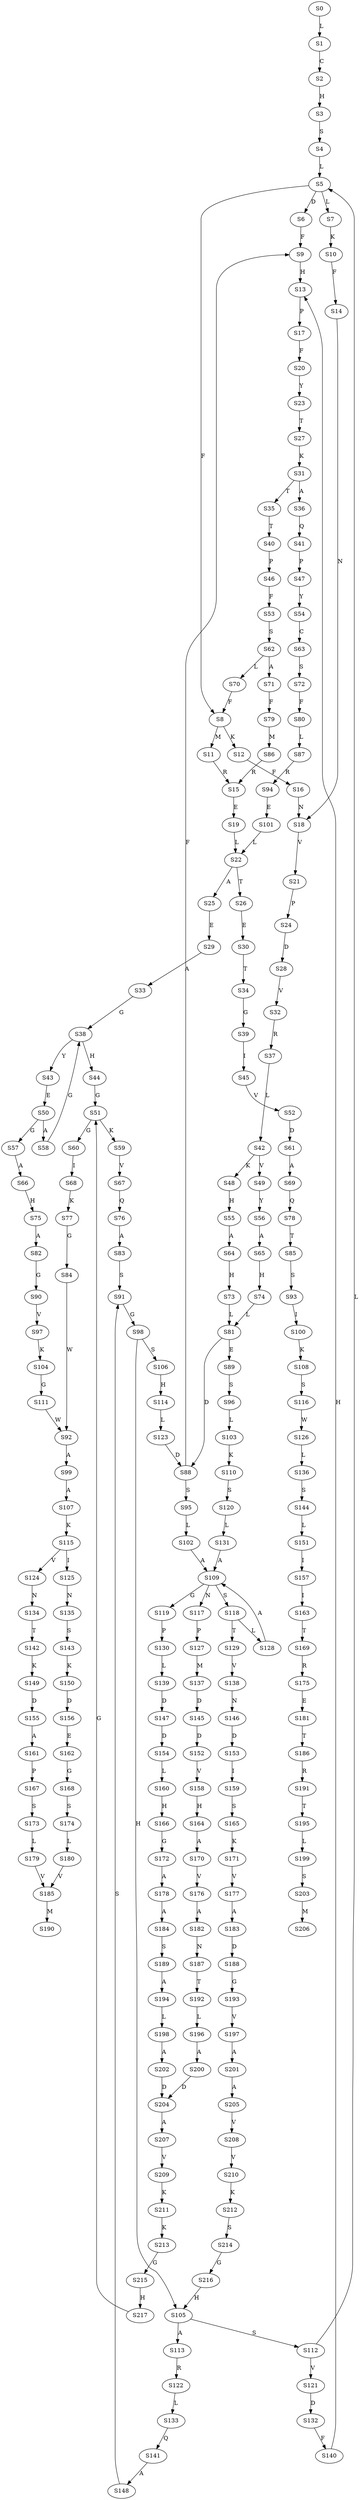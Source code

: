 strict digraph  {
	S0 -> S1 [ label = L ];
	S1 -> S2 [ label = C ];
	S2 -> S3 [ label = H ];
	S3 -> S4 [ label = S ];
	S4 -> S5 [ label = L ];
	S5 -> S6 [ label = D ];
	S5 -> S7 [ label = L ];
	S5 -> S8 [ label = F ];
	S6 -> S9 [ label = F ];
	S7 -> S10 [ label = K ];
	S8 -> S11 [ label = M ];
	S8 -> S12 [ label = K ];
	S9 -> S13 [ label = H ];
	S10 -> S14 [ label = F ];
	S11 -> S15 [ label = R ];
	S12 -> S16 [ label = F ];
	S13 -> S17 [ label = P ];
	S14 -> S18 [ label = N ];
	S15 -> S19 [ label = E ];
	S16 -> S18 [ label = N ];
	S17 -> S20 [ label = F ];
	S18 -> S21 [ label = V ];
	S19 -> S22 [ label = L ];
	S20 -> S23 [ label = Y ];
	S21 -> S24 [ label = P ];
	S22 -> S25 [ label = A ];
	S22 -> S26 [ label = T ];
	S23 -> S27 [ label = T ];
	S24 -> S28 [ label = D ];
	S25 -> S29 [ label = E ];
	S26 -> S30 [ label = E ];
	S27 -> S31 [ label = K ];
	S28 -> S32 [ label = V ];
	S29 -> S33 [ label = A ];
	S30 -> S34 [ label = T ];
	S31 -> S35 [ label = T ];
	S31 -> S36 [ label = A ];
	S32 -> S37 [ label = R ];
	S33 -> S38 [ label = G ];
	S34 -> S39 [ label = G ];
	S35 -> S40 [ label = T ];
	S36 -> S41 [ label = Q ];
	S37 -> S42 [ label = L ];
	S38 -> S43 [ label = Y ];
	S38 -> S44 [ label = H ];
	S39 -> S45 [ label = I ];
	S40 -> S46 [ label = P ];
	S41 -> S47 [ label = P ];
	S42 -> S48 [ label = K ];
	S42 -> S49 [ label = V ];
	S43 -> S50 [ label = E ];
	S44 -> S51 [ label = G ];
	S45 -> S52 [ label = V ];
	S46 -> S53 [ label = F ];
	S47 -> S54 [ label = Y ];
	S48 -> S55 [ label = H ];
	S49 -> S56 [ label = Y ];
	S50 -> S57 [ label = G ];
	S50 -> S58 [ label = A ];
	S51 -> S59 [ label = K ];
	S51 -> S60 [ label = G ];
	S52 -> S61 [ label = D ];
	S53 -> S62 [ label = S ];
	S54 -> S63 [ label = C ];
	S55 -> S64 [ label = A ];
	S56 -> S65 [ label = A ];
	S57 -> S66 [ label = A ];
	S58 -> S38 [ label = G ];
	S59 -> S67 [ label = V ];
	S60 -> S68 [ label = I ];
	S61 -> S69 [ label = A ];
	S62 -> S70 [ label = L ];
	S62 -> S71 [ label = A ];
	S63 -> S72 [ label = S ];
	S64 -> S73 [ label = H ];
	S65 -> S74 [ label = H ];
	S66 -> S75 [ label = H ];
	S67 -> S76 [ label = Q ];
	S68 -> S77 [ label = K ];
	S69 -> S78 [ label = Q ];
	S70 -> S8 [ label = F ];
	S71 -> S79 [ label = F ];
	S72 -> S80 [ label = F ];
	S73 -> S81 [ label = L ];
	S74 -> S81 [ label = L ];
	S75 -> S82 [ label = A ];
	S76 -> S83 [ label = A ];
	S77 -> S84 [ label = G ];
	S78 -> S85 [ label = T ];
	S79 -> S86 [ label = M ];
	S80 -> S87 [ label = L ];
	S81 -> S88 [ label = D ];
	S81 -> S89 [ label = E ];
	S82 -> S90 [ label = G ];
	S83 -> S91 [ label = S ];
	S84 -> S92 [ label = W ];
	S85 -> S93 [ label = S ];
	S86 -> S15 [ label = R ];
	S87 -> S94 [ label = R ];
	S88 -> S95 [ label = S ];
	S88 -> S9 [ label = F ];
	S89 -> S96 [ label = S ];
	S90 -> S97 [ label = V ];
	S91 -> S98 [ label = G ];
	S92 -> S99 [ label = A ];
	S93 -> S100 [ label = I ];
	S94 -> S101 [ label = E ];
	S95 -> S102 [ label = L ];
	S96 -> S103 [ label = L ];
	S97 -> S104 [ label = K ];
	S98 -> S105 [ label = H ];
	S98 -> S106 [ label = S ];
	S99 -> S107 [ label = A ];
	S100 -> S108 [ label = K ];
	S101 -> S22 [ label = L ];
	S102 -> S109 [ label = A ];
	S103 -> S110 [ label = K ];
	S104 -> S111 [ label = G ];
	S105 -> S112 [ label = S ];
	S105 -> S113 [ label = A ];
	S106 -> S114 [ label = H ];
	S107 -> S115 [ label = K ];
	S108 -> S116 [ label = S ];
	S109 -> S117 [ label = N ];
	S109 -> S118 [ label = S ];
	S109 -> S119 [ label = G ];
	S110 -> S120 [ label = S ];
	S111 -> S92 [ label = W ];
	S112 -> S5 [ label = L ];
	S112 -> S121 [ label = V ];
	S113 -> S122 [ label = R ];
	S114 -> S123 [ label = L ];
	S115 -> S124 [ label = V ];
	S115 -> S125 [ label = I ];
	S116 -> S126 [ label = W ];
	S117 -> S127 [ label = P ];
	S118 -> S128 [ label = L ];
	S118 -> S129 [ label = T ];
	S119 -> S130 [ label = P ];
	S120 -> S131 [ label = L ];
	S121 -> S132 [ label = D ];
	S122 -> S133 [ label = L ];
	S123 -> S88 [ label = D ];
	S124 -> S134 [ label = N ];
	S125 -> S135 [ label = N ];
	S126 -> S136 [ label = L ];
	S127 -> S137 [ label = M ];
	S128 -> S109 [ label = A ];
	S129 -> S138 [ label = V ];
	S130 -> S139 [ label = L ];
	S131 -> S109 [ label = A ];
	S132 -> S140 [ label = F ];
	S133 -> S141 [ label = Q ];
	S134 -> S142 [ label = T ];
	S135 -> S143 [ label = S ];
	S136 -> S144 [ label = S ];
	S137 -> S145 [ label = D ];
	S138 -> S146 [ label = N ];
	S139 -> S147 [ label = D ];
	S140 -> S13 [ label = H ];
	S141 -> S148 [ label = A ];
	S142 -> S149 [ label = K ];
	S143 -> S150 [ label = K ];
	S144 -> S151 [ label = L ];
	S145 -> S152 [ label = D ];
	S146 -> S153 [ label = D ];
	S147 -> S154 [ label = D ];
	S148 -> S91 [ label = S ];
	S149 -> S155 [ label = D ];
	S150 -> S156 [ label = D ];
	S151 -> S157 [ label = I ];
	S152 -> S158 [ label = V ];
	S153 -> S159 [ label = I ];
	S154 -> S160 [ label = L ];
	S155 -> S161 [ label = A ];
	S156 -> S162 [ label = E ];
	S157 -> S163 [ label = I ];
	S158 -> S164 [ label = H ];
	S159 -> S165 [ label = S ];
	S160 -> S166 [ label = H ];
	S161 -> S167 [ label = P ];
	S162 -> S168 [ label = G ];
	S163 -> S169 [ label = T ];
	S164 -> S170 [ label = A ];
	S165 -> S171 [ label = K ];
	S166 -> S172 [ label = G ];
	S167 -> S173 [ label = S ];
	S168 -> S174 [ label = S ];
	S169 -> S175 [ label = R ];
	S170 -> S176 [ label = V ];
	S171 -> S177 [ label = V ];
	S172 -> S178 [ label = A ];
	S173 -> S179 [ label = L ];
	S174 -> S180 [ label = L ];
	S175 -> S181 [ label = E ];
	S176 -> S182 [ label = A ];
	S177 -> S183 [ label = A ];
	S178 -> S184 [ label = A ];
	S179 -> S185 [ label = V ];
	S180 -> S185 [ label = V ];
	S181 -> S186 [ label = T ];
	S182 -> S187 [ label = N ];
	S183 -> S188 [ label = D ];
	S184 -> S189 [ label = S ];
	S185 -> S190 [ label = M ];
	S186 -> S191 [ label = R ];
	S187 -> S192 [ label = T ];
	S188 -> S193 [ label = G ];
	S189 -> S194 [ label = A ];
	S191 -> S195 [ label = T ];
	S192 -> S196 [ label = L ];
	S193 -> S197 [ label = V ];
	S194 -> S198 [ label = L ];
	S195 -> S199 [ label = L ];
	S196 -> S200 [ label = A ];
	S197 -> S201 [ label = A ];
	S198 -> S202 [ label = A ];
	S199 -> S203 [ label = S ];
	S200 -> S204 [ label = D ];
	S201 -> S205 [ label = A ];
	S202 -> S204 [ label = D ];
	S203 -> S206 [ label = M ];
	S204 -> S207 [ label = A ];
	S205 -> S208 [ label = V ];
	S207 -> S209 [ label = V ];
	S208 -> S210 [ label = V ];
	S209 -> S211 [ label = K ];
	S210 -> S212 [ label = K ];
	S211 -> S213 [ label = K ];
	S212 -> S214 [ label = S ];
	S213 -> S215 [ label = G ];
	S214 -> S216 [ label = G ];
	S215 -> S217 [ label = H ];
	S216 -> S105 [ label = H ];
	S217 -> S51 [ label = G ];
}
